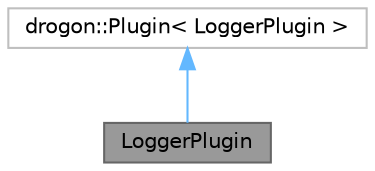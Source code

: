 digraph "LoggerPlugin"
{
 // LATEX_PDF_SIZE
  bgcolor="transparent";
  edge [fontname=Helvetica,fontsize=10,labelfontname=Helvetica,labelfontsize=10];
  node [fontname=Helvetica,fontsize=10,shape=box,height=0.2,width=0.4];
  Node1 [id="Node000001",label="LoggerPlugin",height=0.2,width=0.4,color="gray40", fillcolor="grey60", style="filled", fontcolor="black",tooltip="Плагин для логирования событий чата."];
  Node2 -> Node1 [id="edge1_Node000001_Node000002",dir="back",color="steelblue1",style="solid",tooltip=" "];
  Node2 [id="Node000002",label="drogon::Plugin\< LoggerPlugin \>",height=0.2,width=0.4,color="grey75", fillcolor="white", style="filled",tooltip=" "];
}
